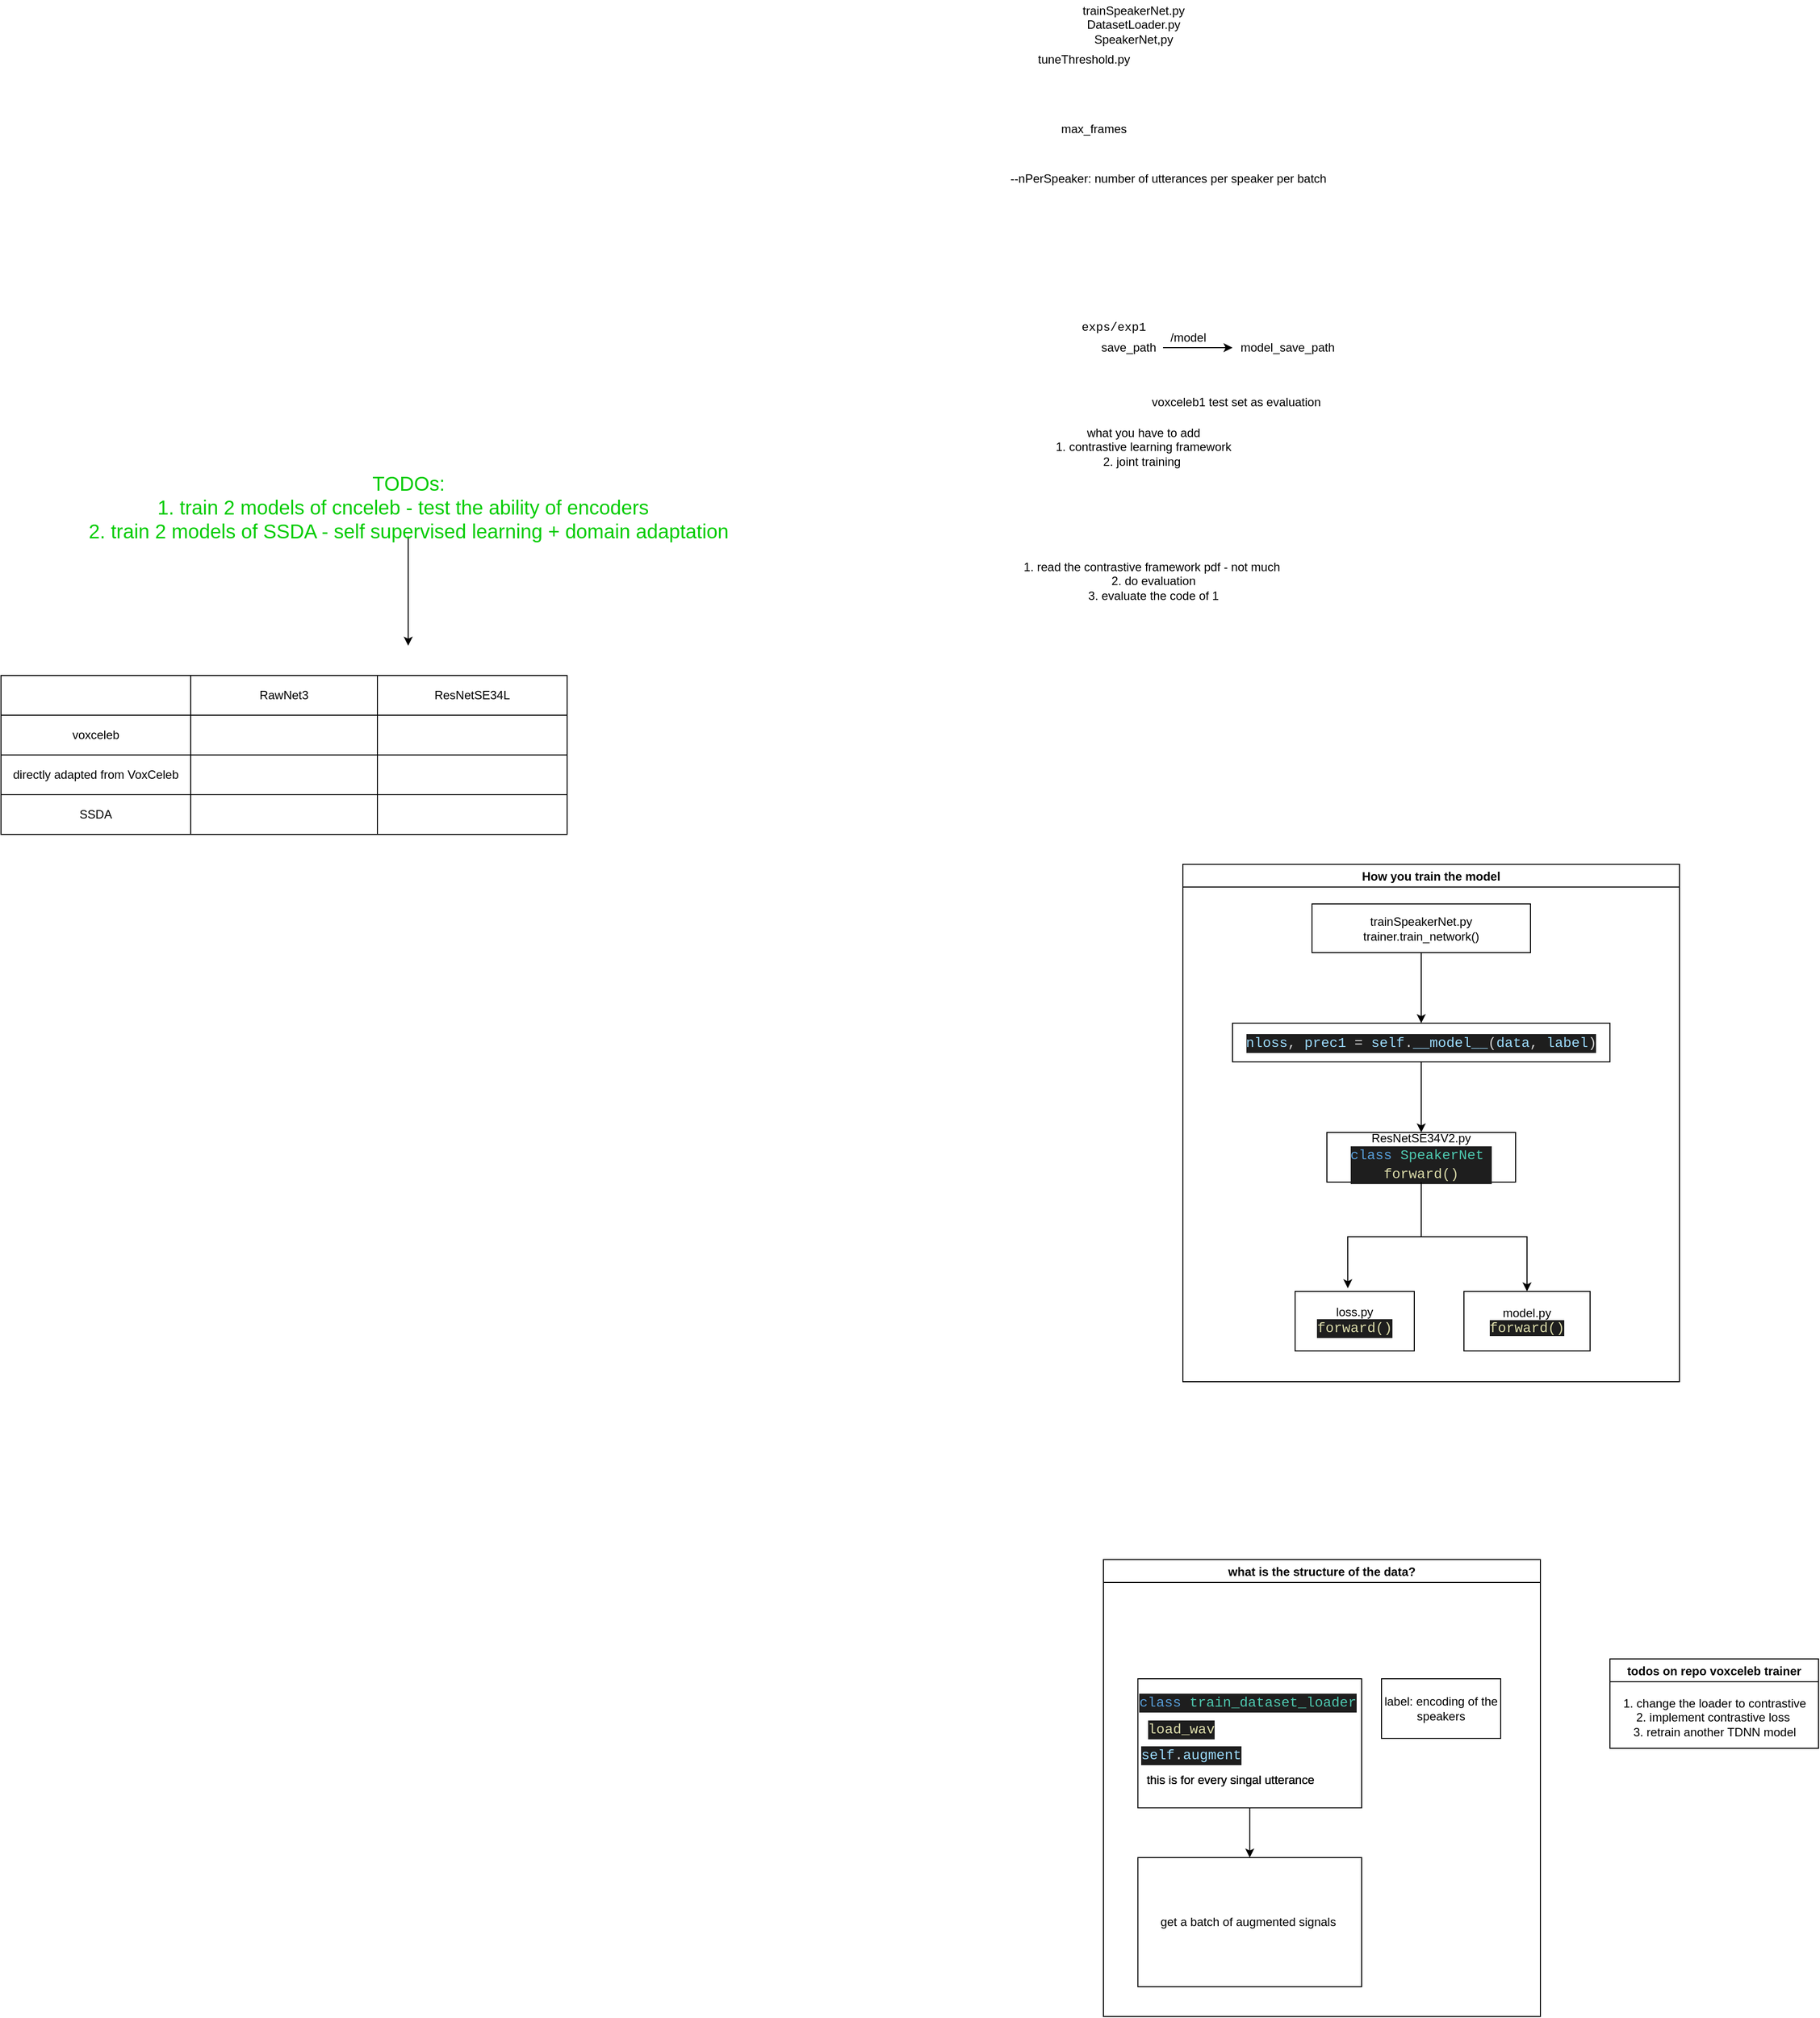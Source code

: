 <mxfile version="19.0.3" type="device"><diagram id="Spy-s2eoWDEhUBb4-Ucy" name="Page-1"><mxGraphModel dx="2341" dy="1548" grid="1" gridSize="10" guides="1" tooltips="1" connect="1" arrows="1" fold="1" page="1" pageScale="1" pageWidth="827" pageHeight="1169" math="0" shadow="0"><root><mxCell id="0"/><mxCell id="1" parent="0"/><mxCell id="70jTGHAHT-9TZ30PXtRa-2" value="max_frames" style="text;html=1;align=center;verticalAlign=middle;resizable=0;points=[];autosize=1;strokeColor=none;fillColor=none;" parent="1" vertex="1"><mxGeometry x="40" y="310" width="80" height="20" as="geometry"/></mxCell><mxCell id="70jTGHAHT-9TZ30PXtRa-3" value="trainSpeakerNet.py&lt;br&gt;DatasetLoader.py&lt;br&gt;SpeakerNet,py" style="text;html=1;align=center;verticalAlign=middle;resizable=0;points=[];autosize=1;strokeColor=none;fillColor=none;" parent="1" vertex="1"><mxGeometry x="60" y="190" width="120" height="50" as="geometry"/></mxCell><mxCell id="70jTGHAHT-9TZ30PXtRa-4" value="tuneThreshold.py" style="text;html=1;align=center;verticalAlign=middle;resizable=0;points=[];autosize=1;strokeColor=none;fillColor=none;" parent="1" vertex="1"><mxGeometry x="15" y="240" width="110" height="20" as="geometry"/></mxCell><mxCell id="70jTGHAHT-9TZ30PXtRa-5" value="--nPerSpeaker: number of utterances per speaker per batch" style="text;html=1;align=center;verticalAlign=middle;resizable=0;points=[];autosize=1;strokeColor=none;fillColor=none;" parent="1" vertex="1"><mxGeometry x="-10" y="360" width="330" height="20" as="geometry"/></mxCell><mxCell id="70jTGHAHT-9TZ30PXtRa-8" value="" style="edgeStyle=orthogonalEdgeStyle;rounded=0;orthogonalLoop=1;jettySize=auto;html=1;" parent="1" source="70jTGHAHT-9TZ30PXtRa-6" target="70jTGHAHT-9TZ30PXtRa-7" edge="1"><mxGeometry relative="1" as="geometry"/></mxCell><mxCell id="70jTGHAHT-9TZ30PXtRa-6" value="save_path" style="text;html=1;align=center;verticalAlign=middle;resizable=0;points=[];autosize=1;strokeColor=none;fillColor=none;" parent="1" vertex="1"><mxGeometry x="80" y="530" width="70" height="20" as="geometry"/></mxCell><mxCell id="70jTGHAHT-9TZ30PXtRa-7" value="model_save_path" style="text;html=1;align=center;verticalAlign=middle;resizable=0;points=[];autosize=1;strokeColor=none;fillColor=none;" parent="1" vertex="1"><mxGeometry x="220" y="530" width="110" height="20" as="geometry"/></mxCell><mxCell id="70jTGHAHT-9TZ30PXtRa-9" value="/model" style="text;html=1;align=center;verticalAlign=middle;resizable=0;points=[];autosize=1;strokeColor=none;fillColor=none;" parent="1" vertex="1"><mxGeometry x="150" y="520" width="50" height="20" as="geometry"/></mxCell><mxCell id="70jTGHAHT-9TZ30PXtRa-12" value="&lt;div style=&quot;font-family: Consolas, &amp;quot;Courier New&amp;quot;, monospace; line-height: 19px;&quot;&gt;&lt;font style=&quot;font-size: 12px; background-color: rgb(255, 255, 255);&quot;&gt;exps/exp1&lt;/font&gt;&lt;/div&gt;" style="text;html=1;align=center;verticalAlign=middle;resizable=0;points=[];autosize=1;strokeColor=none;fillColor=none;" parent="1" vertex="1"><mxGeometry x="65" y="510" width="70" height="20" as="geometry"/></mxCell><mxCell id="slcmuCwRzvxVLQFNK9P1-1" value="voxceleb1 test set as evaluation&amp;nbsp;" style="text;html=1;align=center;verticalAlign=middle;resizable=0;points=[];autosize=1;strokeColor=none;fillColor=none;" parent="1" vertex="1"><mxGeometry x="130" y="585" width="190" height="20" as="geometry"/></mxCell><mxCell id="slcmuCwRzvxVLQFNK9P1-2" value="what you have to add&lt;br&gt;1. contrastive learning framework&lt;br&gt;2. joint training&amp;nbsp;" style="text;html=1;align=center;verticalAlign=middle;resizable=0;points=[];autosize=1;strokeColor=none;fillColor=none;" parent="1" vertex="1"><mxGeometry x="35" y="615" width="190" height="50" as="geometry"/></mxCell><mxCell id="slcmuCwRzvxVLQFNK9P1-3" value="1. read the contrastive framework pdf - not much&amp;nbsp;&lt;br&gt;2. do evaluation&lt;br&gt;3. evaluate the code of 1" style="text;html=1;align=center;verticalAlign=middle;resizable=0;points=[];autosize=1;strokeColor=none;fillColor=none;" parent="1" vertex="1"><mxGeometry y="750" width="280" height="50" as="geometry"/></mxCell><mxCell id="slcmuCwRzvxVLQFNK9P1-5" value="How you train the model" style="swimlane;" parent="1" vertex="1"><mxGeometry x="170" y="1060" width="500" height="521" as="geometry"/></mxCell><mxCell id="slcmuCwRzvxVLQFNK9P1-11" value="" style="edgeStyle=orthogonalEdgeStyle;rounded=0;orthogonalLoop=1;jettySize=auto;html=1;" parent="slcmuCwRzvxVLQFNK9P1-5" source="slcmuCwRzvxVLQFNK9P1-8" target="slcmuCwRzvxVLQFNK9P1-9" edge="1"><mxGeometry relative="1" as="geometry"/></mxCell><mxCell id="slcmuCwRzvxVLQFNK9P1-8" value="trainSpeakerNet.py&lt;br&gt;trainer.train_network()" style="rounded=0;whiteSpace=wrap;html=1;" parent="slcmuCwRzvxVLQFNK9P1-5" vertex="1"><mxGeometry x="130" y="40" width="220" height="49" as="geometry"/></mxCell><mxCell id="slcmuCwRzvxVLQFNK9P1-17" style="edgeStyle=orthogonalEdgeStyle;rounded=0;orthogonalLoop=1;jettySize=auto;html=1;exitX=0.5;exitY=1;exitDx=0;exitDy=0;entryX=0.5;entryY=0;entryDx=0;entryDy=0;" parent="slcmuCwRzvxVLQFNK9P1-5" source="slcmuCwRzvxVLQFNK9P1-9" target="slcmuCwRzvxVLQFNK9P1-12" edge="1"><mxGeometry relative="1" as="geometry"/></mxCell><mxCell id="slcmuCwRzvxVLQFNK9P1-9" value="&lt;div style=&quot;color: rgb(212, 212, 212); background-color: rgb(30, 30, 30); font-family: Consolas, &amp;quot;Courier New&amp;quot;, monospace; font-size: 14px; line-height: 19px;&quot;&gt;&lt;span style=&quot;color: #9cdcfe;&quot;&gt;nloss&lt;/span&gt;, &lt;span style=&quot;color: #9cdcfe;&quot;&gt;prec1&lt;/span&gt; = &lt;span style=&quot;color: #9cdcfe;&quot;&gt;self&lt;/span&gt;.&lt;span style=&quot;color: #9cdcfe;&quot;&gt;__model__&lt;/span&gt;(&lt;span style=&quot;color: #9cdcfe;&quot;&gt;data&lt;/span&gt;, &lt;span style=&quot;color: #9cdcfe;&quot;&gt;label&lt;/span&gt;)&lt;/div&gt;" style="rounded=0;whiteSpace=wrap;html=1;" parent="slcmuCwRzvxVLQFNK9P1-5" vertex="1"><mxGeometry x="50" y="160" width="380" height="39" as="geometry"/></mxCell><mxCell id="slcmuCwRzvxVLQFNK9P1-12" value="ResNetSE34V2.py&lt;br&gt;&lt;div style=&quot;color: rgb(212, 212, 212); background-color: rgb(30, 30, 30); font-family: Consolas, &amp;quot;Courier New&amp;quot;, monospace; font-size: 14px; line-height: 19px;&quot;&gt;&lt;span style=&quot;color: #569cd6;&quot;&gt;class&lt;/span&gt; &lt;span style=&quot;color: #4ec9b0;&quot;&gt;SpeakerNet&amp;nbsp;&lt;/span&gt;&lt;/div&gt;&lt;div style=&quot;color: rgb(212, 212, 212); background-color: rgb(30, 30, 30); font-family: Consolas, &amp;quot;Courier New&amp;quot;, monospace; font-size: 14px; line-height: 19px;&quot;&gt;&lt;span style=&quot;color: rgb(220, 220, 170);&quot;&gt;forward()&lt;/span&gt;&lt;/div&gt;" style="rounded=0;whiteSpace=wrap;html=1;" parent="slcmuCwRzvxVLQFNK9P1-5" vertex="1"><mxGeometry x="145" y="270" width="190" height="50" as="geometry"/></mxCell><mxCell id="slcmuCwRzvxVLQFNK9P1-16" value="model.py&lt;br&gt;&lt;span style=&quot;color: rgb(220, 220, 170); font-family: Consolas, &amp;quot;Courier New&amp;quot;, monospace; font-size: 14px; background-color: rgb(30, 30, 30);&quot;&gt;forward()&lt;/span&gt;" style="rounded=0;whiteSpace=wrap;html=1;" parent="slcmuCwRzvxVLQFNK9P1-5" vertex="1"><mxGeometry x="283" y="430" width="127" height="60" as="geometry"/></mxCell><mxCell id="slcmuCwRzvxVLQFNK9P1-13" value="loss.py&lt;br&gt;&lt;div style=&quot;color: rgb(212, 212, 212); background-color: rgb(30, 30, 30); font-family: Consolas, &amp;quot;Courier New&amp;quot;, monospace; font-size: 14px; line-height: 19px;&quot;&gt;&lt;span style=&quot;color: #dcdcaa;&quot;&gt;forward()&lt;/span&gt;&lt;/div&gt;" style="rounded=0;whiteSpace=wrap;html=1;" parent="slcmuCwRzvxVLQFNK9P1-5" vertex="1"><mxGeometry x="113" y="430" width="120" height="60" as="geometry"/></mxCell><mxCell id="slcmuCwRzvxVLQFNK9P1-14" style="edgeStyle=orthogonalEdgeStyle;rounded=0;orthogonalLoop=1;jettySize=auto;html=1;exitX=0.5;exitY=1;exitDx=0;exitDy=0;entryX=0.442;entryY=-0.053;entryDx=0;entryDy=0;entryPerimeter=0;" parent="slcmuCwRzvxVLQFNK9P1-5" source="slcmuCwRzvxVLQFNK9P1-12" target="slcmuCwRzvxVLQFNK9P1-13" edge="1"><mxGeometry relative="1" as="geometry"/></mxCell><mxCell id="slcmuCwRzvxVLQFNK9P1-15" style="edgeStyle=orthogonalEdgeStyle;rounded=0;orthogonalLoop=1;jettySize=auto;html=1;exitX=0.5;exitY=1;exitDx=0;exitDy=0;entryX=0.5;entryY=0;entryDx=0;entryDy=0;" parent="slcmuCwRzvxVLQFNK9P1-5" source="slcmuCwRzvxVLQFNK9P1-12" target="slcmuCwRzvxVLQFNK9P1-16" edge="1"><mxGeometry relative="1" as="geometry"><mxPoint x="350" y="490" as="targetPoint"/></mxGeometry></mxCell><mxCell id="slcmuCwRzvxVLQFNK9P1-18" value="what is the structure of the data?" style="swimlane;" parent="1" vertex="1"><mxGeometry x="90" y="1760" width="440" height="460" as="geometry"/></mxCell><mxCell id="slcmuCwRzvxVLQFNK9P1-41" value="" style="group" parent="slcmuCwRzvxVLQFNK9P1-18" vertex="1" connectable="0"><mxGeometry x="20" y="120" width="240" height="130" as="geometry"/></mxCell><mxCell id="slcmuCwRzvxVLQFNK9P1-21" value="" style="rounded=0;whiteSpace=wrap;html=1;" parent="slcmuCwRzvxVLQFNK9P1-41" vertex="1"><mxGeometry x="14.694" width="225.306" height="130" as="geometry"/></mxCell><mxCell id="slcmuCwRzvxVLQFNK9P1-20" value="&lt;div style=&quot;color: rgb(212, 212, 212); background-color: rgb(30, 30, 30); font-family: Consolas, &amp;quot;Courier New&amp;quot;, monospace; font-size: 14px; line-height: 19px;&quot;&gt;&lt;span style=&quot;color: #569cd6;&quot;&gt;class&lt;/span&gt; &lt;span style=&quot;color: #4ec9b0;&quot;&gt;train_dataset_loader&lt;/span&gt;&lt;/div&gt;" style="text;html=1;align=center;verticalAlign=middle;resizable=0;points=[];autosize=1;strokeColor=none;fillColor=none;" parent="slcmuCwRzvxVLQFNK9P1-41" vertex="1"><mxGeometry x="14.694" y="13.506" width="220" height="20" as="geometry"/></mxCell><mxCell id="slcmuCwRzvxVLQFNK9P1-24" value="&lt;div style=&quot;color: rgb(212, 212, 212); background-color: rgb(30, 30, 30); font-family: Consolas, &amp;quot;Courier New&amp;quot;, monospace; font-size: 14px; line-height: 19px;&quot;&gt;&lt;span style=&quot;color: #dcdcaa;&quot;&gt;load_wav&lt;/span&gt;&lt;/div&gt;" style="text;html=1;strokeColor=none;fillColor=none;align=center;verticalAlign=middle;whiteSpace=wrap;rounded=0;" parent="slcmuCwRzvxVLQFNK9P1-41" vertex="1"><mxGeometry x="29.388" y="38.831" width="58.776" height="25.325" as="geometry"/></mxCell><mxCell id="slcmuCwRzvxVLQFNK9P1-25" value="&lt;div style=&quot;color: rgb(212, 212, 212); background-color: rgb(30, 30, 30); font-family: Consolas, &amp;quot;Courier New&amp;quot;, monospace; font-size: 14px; line-height: 19px;&quot;&gt;&lt;div style=&quot;line-height: 19px;&quot;&gt;&lt;span style=&quot;color: #9cdcfe;&quot;&gt;self&lt;/span&gt;.&lt;span style=&quot;color: #9cdcfe;&quot;&gt;augment&lt;/span&gt;&lt;/div&gt;&lt;/div&gt;" style="text;html=1;strokeColor=none;fillColor=none;align=center;verticalAlign=middle;whiteSpace=wrap;rounded=0;" parent="slcmuCwRzvxVLQFNK9P1-41" vertex="1"><mxGeometry x="39.184" y="64.156" width="58.776" height="25.325" as="geometry"/></mxCell><mxCell id="slcmuCwRzvxVLQFNK9P1-26" value="this is for every singal utterance" style="text;html=1;strokeColor=none;fillColor=none;align=center;verticalAlign=middle;whiteSpace=wrap;rounded=0;" parent="slcmuCwRzvxVLQFNK9P1-41" vertex="1"><mxGeometry y="89.481" width="215.51" height="25.325" as="geometry"/></mxCell><mxCell id="slcmuCwRzvxVLQFNK9P1-32" value="&lt;div style=&quot;color: rgb(212, 212, 212); background-color: rgb(30, 30, 30); font-family: Consolas, &amp;quot;Courier New&amp;quot;, monospace; font-size: 14px; line-height: 19px;&quot;&gt;&lt;span style=&quot;color: #dcdcaa;&quot;&gt;load_wav&lt;/span&gt;&lt;/div&gt;" style="text;html=1;strokeColor=none;fillColor=none;align=center;verticalAlign=middle;whiteSpace=wrap;rounded=0;" parent="slcmuCwRzvxVLQFNK9P1-41" vertex="1"><mxGeometry x="29.388" y="38.831" width="58.776" height="25.325" as="geometry"/></mxCell><mxCell id="slcmuCwRzvxVLQFNK9P1-33" value="&lt;div style=&quot;color: rgb(212, 212, 212); background-color: rgb(30, 30, 30); font-family: Consolas, &amp;quot;Courier New&amp;quot;, monospace; font-size: 14px; line-height: 19px;&quot;&gt;&lt;div style=&quot;line-height: 19px;&quot;&gt;&lt;span style=&quot;color: #9cdcfe;&quot;&gt;self&lt;/span&gt;.&lt;span style=&quot;color: #9cdcfe;&quot;&gt;augment&lt;/span&gt;&lt;/div&gt;&lt;/div&gt;" style="text;html=1;strokeColor=none;fillColor=none;align=center;verticalAlign=middle;whiteSpace=wrap;rounded=0;" parent="slcmuCwRzvxVLQFNK9P1-41" vertex="1"><mxGeometry x="39.184" y="64.156" width="58.776" height="25.325" as="geometry"/></mxCell><mxCell id="slcmuCwRzvxVLQFNK9P1-34" value="this is for every singal utterance" style="text;html=1;strokeColor=none;fillColor=none;align=center;verticalAlign=middle;whiteSpace=wrap;rounded=0;" parent="slcmuCwRzvxVLQFNK9P1-41" vertex="1"><mxGeometry y="89.481" width="215.51" height="25.325" as="geometry"/></mxCell><mxCell id="slcmuCwRzvxVLQFNK9P1-35" value="&lt;div style=&quot;color: rgb(212, 212, 212); background-color: rgb(30, 30, 30); font-family: Consolas, &amp;quot;Courier New&amp;quot;, monospace; font-size: 14px; line-height: 19px;&quot;&gt;&lt;span style=&quot;color: #569cd6;&quot;&gt;class&lt;/span&gt; &lt;span style=&quot;color: #4ec9b0;&quot;&gt;train_dataset_loader&lt;/span&gt;&lt;/div&gt;" style="text;html=1;align=center;verticalAlign=middle;resizable=0;points=[];autosize=1;strokeColor=none;fillColor=none;" parent="slcmuCwRzvxVLQFNK9P1-41" vertex="1"><mxGeometry x="14.694" y="13.506" width="220" height="20" as="geometry"/></mxCell><mxCell id="slcmuCwRzvxVLQFNK9P1-36" value="this is for every singal utterance" style="text;html=1;strokeColor=none;fillColor=none;align=center;verticalAlign=middle;whiteSpace=wrap;rounded=0;" parent="slcmuCwRzvxVLQFNK9P1-41" vertex="1"><mxGeometry y="89.481" width="215.51" height="25.325" as="geometry"/></mxCell><mxCell id="slcmuCwRzvxVLQFNK9P1-37" value="&lt;div style=&quot;color: rgb(212, 212, 212); background-color: rgb(30, 30, 30); font-family: Consolas, &amp;quot;Courier New&amp;quot;, monospace; font-size: 14px; line-height: 19px;&quot;&gt;&lt;div style=&quot;line-height: 19px;&quot;&gt;&lt;span style=&quot;color: #9cdcfe;&quot;&gt;self&lt;/span&gt;.&lt;span style=&quot;color: #9cdcfe;&quot;&gt;augment&lt;/span&gt;&lt;/div&gt;&lt;/div&gt;" style="text;html=1;strokeColor=none;fillColor=none;align=center;verticalAlign=middle;whiteSpace=wrap;rounded=0;" parent="slcmuCwRzvxVLQFNK9P1-41" vertex="1"><mxGeometry x="39.184" y="64.156" width="58.776" height="25.325" as="geometry"/></mxCell><mxCell id="slcmuCwRzvxVLQFNK9P1-38" value="&lt;div style=&quot;color: rgb(212, 212, 212); background-color: rgb(30, 30, 30); font-family: Consolas, &amp;quot;Courier New&amp;quot;, monospace; font-size: 14px; line-height: 19px;&quot;&gt;&lt;span style=&quot;color: #dcdcaa;&quot;&gt;load_wav&lt;/span&gt;&lt;/div&gt;" style="text;html=1;strokeColor=none;fillColor=none;align=center;verticalAlign=middle;whiteSpace=wrap;rounded=0;" parent="slcmuCwRzvxVLQFNK9P1-41" vertex="1"><mxGeometry x="29.388" y="38.831" width="58.776" height="25.325" as="geometry"/></mxCell><mxCell id="slcmuCwRzvxVLQFNK9P1-39" value="&lt;div style=&quot;color: rgb(212, 212, 212); background-color: rgb(30, 30, 30); font-family: Consolas, &amp;quot;Courier New&amp;quot;, monospace; font-size: 14px; line-height: 19px;&quot;&gt;&lt;span style=&quot;color: #569cd6;&quot;&gt;class&lt;/span&gt; &lt;span style=&quot;color: #4ec9b0;&quot;&gt;train_dataset_loader&lt;/span&gt;&lt;/div&gt;" style="text;html=1;align=center;verticalAlign=middle;resizable=0;points=[];autosize=1;strokeColor=none;fillColor=none;" parent="slcmuCwRzvxVLQFNK9P1-41" vertex="1"><mxGeometry x="14.694" y="13.506" width="220" height="20" as="geometry"/></mxCell><mxCell id="slcmuCwRzvxVLQFNK9P1-29" value="label: encoding of the speakers" style="whiteSpace=wrap;html=1;" parent="slcmuCwRzvxVLQFNK9P1-18" vertex="1"><mxGeometry x="280" y="120" width="120" height="60" as="geometry"/></mxCell><mxCell id="slcmuCwRzvxVLQFNK9P1-42" value="get a batch of augmented signals&amp;nbsp;&lt;br&gt;" style="rounded=0;whiteSpace=wrap;html=1;" parent="slcmuCwRzvxVLQFNK9P1-18" vertex="1"><mxGeometry x="34.694" y="300" width="225.306" height="130" as="geometry"/></mxCell><mxCell id="slcmuCwRzvxVLQFNK9P1-43" value="" style="edgeStyle=orthogonalEdgeStyle;rounded=0;orthogonalLoop=1;jettySize=auto;html=1;" parent="slcmuCwRzvxVLQFNK9P1-18" source="slcmuCwRzvxVLQFNK9P1-21" target="slcmuCwRzvxVLQFNK9P1-42" edge="1"><mxGeometry relative="1" as="geometry"/></mxCell><mxCell id="slcmuCwRzvxVLQFNK9P1-44" value="todos on repo voxceleb trainer" style="swimlane;" parent="1" vertex="1"><mxGeometry x="600" y="1860" width="210" height="90" as="geometry"/></mxCell><mxCell id="slcmuCwRzvxVLQFNK9P1-45" value="1. change the loader to contrastive&lt;br&gt;2. implement contrastive loss&amp;nbsp;&lt;br&gt;3. retrain another TDNN model" style="text;html=1;align=center;verticalAlign=middle;resizable=0;points=[];autosize=1;strokeColor=none;fillColor=none;" parent="slcmuCwRzvxVLQFNK9P1-44" vertex="1"><mxGeometry x="5" y="33.51" width="200" height="50" as="geometry"/></mxCell><mxCell id="4" value="" style="edgeStyle=none;html=1;" parent="1" source="2" edge="1"><mxGeometry relative="1" as="geometry"><mxPoint x="-610" y="840" as="targetPoint"/></mxGeometry></mxCell><mxCell id="2" value="&lt;font color=&quot;#00cc00&quot; style=&quot;font-size: 20px&quot;&gt;TODOs:&lt;br&gt;1. train 2 models of cnceleb - test the ability of encoders&amp;nbsp;&amp;nbsp;&lt;br&gt;2. train 2 models of SSDA - self supervised learning + domain adaptation&lt;br&gt;&lt;/font&gt;" style="text;html=1;align=center;verticalAlign=middle;resizable=0;points=[];autosize=1;strokeColor=none;fillColor=none;" parent="1" vertex="1"><mxGeometry x="-940" y="670" width="660" height="60" as="geometry"/></mxCell><mxCell id="5" value="" style="shape=table;html=1;whiteSpace=wrap;startSize=0;container=1;collapsible=0;childLayout=tableLayout;" parent="1" vertex="1"><mxGeometry x="-1020" y="870" width="570" height="160" as="geometry"/></mxCell><mxCell id="6" value="" style="shape=partialRectangle;html=1;whiteSpace=wrap;collapsible=0;dropTarget=0;pointerEvents=0;fillColor=none;top=0;left=0;bottom=0;right=0;points=[[0,0.5],[1,0.5]];portConstraint=eastwest;" parent="5" vertex="1"><mxGeometry width="570" height="40" as="geometry"/></mxCell><mxCell id="7" value="" style="shape=partialRectangle;html=1;whiteSpace=wrap;connectable=0;fillColor=none;top=0;left=0;bottom=0;right=0;overflow=hidden;pointerEvents=1;" parent="6" vertex="1"><mxGeometry width="191" height="40" as="geometry"><mxRectangle width="191" height="40" as="alternateBounds"/></mxGeometry></mxCell><mxCell id="8" value="RawNet3" style="shape=partialRectangle;html=1;whiteSpace=wrap;connectable=0;fillColor=none;top=0;left=0;bottom=0;right=0;overflow=hidden;pointerEvents=1;" parent="6" vertex="1"><mxGeometry x="191" width="188" height="40" as="geometry"><mxRectangle width="188" height="40" as="alternateBounds"/></mxGeometry></mxCell><mxCell id="9" value="ResNetSE34L" style="shape=partialRectangle;html=1;whiteSpace=wrap;connectable=0;fillColor=none;top=0;left=0;bottom=0;right=0;overflow=hidden;pointerEvents=1;" parent="6" vertex="1"><mxGeometry x="379" width="191" height="40" as="geometry"><mxRectangle width="191" height="40" as="alternateBounds"/></mxGeometry></mxCell><mxCell id="10" value="" style="shape=partialRectangle;html=1;whiteSpace=wrap;collapsible=0;dropTarget=0;pointerEvents=0;fillColor=none;top=0;left=0;bottom=0;right=0;points=[[0,0.5],[1,0.5]];portConstraint=eastwest;" parent="5" vertex="1"><mxGeometry y="40" width="570" height="40" as="geometry"/></mxCell><mxCell id="11" value="&lt;span style=&quot;&quot;&gt;voxceleb&lt;/span&gt;" style="shape=partialRectangle;html=1;whiteSpace=wrap;connectable=0;fillColor=none;top=0;left=0;bottom=0;right=0;overflow=hidden;pointerEvents=1;" parent="10" vertex="1"><mxGeometry width="191" height="40" as="geometry"><mxRectangle width="191" height="40" as="alternateBounds"/></mxGeometry></mxCell><mxCell id="12" value="" style="shape=partialRectangle;html=1;whiteSpace=wrap;connectable=0;fillColor=none;top=0;left=0;bottom=0;right=0;overflow=hidden;pointerEvents=1;" parent="10" vertex="1"><mxGeometry x="191" width="188" height="40" as="geometry"><mxRectangle width="188" height="40" as="alternateBounds"/></mxGeometry></mxCell><mxCell id="13" value="" style="shape=partialRectangle;html=1;whiteSpace=wrap;connectable=0;fillColor=none;top=0;left=0;bottom=0;right=0;overflow=hidden;pointerEvents=1;" parent="10" vertex="1"><mxGeometry x="379" width="191" height="40" as="geometry"><mxRectangle width="191" height="40" as="alternateBounds"/></mxGeometry></mxCell><mxCell id="14" value="" style="shape=partialRectangle;html=1;whiteSpace=wrap;collapsible=0;dropTarget=0;pointerEvents=0;fillColor=none;top=0;left=0;bottom=0;right=0;points=[[0,0.5],[1,0.5]];portConstraint=eastwest;" parent="5" vertex="1"><mxGeometry y="80" width="570" height="40" as="geometry"/></mxCell><mxCell id="15" value="directly adapted from VoxCeleb" style="shape=partialRectangle;html=1;whiteSpace=wrap;connectable=0;fillColor=none;top=0;left=0;bottom=0;right=0;overflow=hidden;pointerEvents=1;" parent="14" vertex="1"><mxGeometry width="191" height="40" as="geometry"><mxRectangle width="191" height="40" as="alternateBounds"/></mxGeometry></mxCell><mxCell id="16" value="" style="shape=partialRectangle;html=1;whiteSpace=wrap;connectable=0;fillColor=none;top=0;left=0;bottom=0;right=0;overflow=hidden;pointerEvents=1;" parent="14" vertex="1"><mxGeometry x="191" width="188" height="40" as="geometry"><mxRectangle width="188" height="40" as="alternateBounds"/></mxGeometry></mxCell><mxCell id="17" value="" style="shape=partialRectangle;html=1;whiteSpace=wrap;connectable=0;fillColor=none;top=0;left=0;bottom=0;right=0;overflow=hidden;pointerEvents=1;" parent="14" vertex="1"><mxGeometry x="379" width="191" height="40" as="geometry"><mxRectangle width="191" height="40" as="alternateBounds"/></mxGeometry></mxCell><mxCell id="0dK0Q-8Sw7L2qcEI5dPb-17" style="shape=partialRectangle;html=1;whiteSpace=wrap;collapsible=0;dropTarget=0;pointerEvents=0;fillColor=none;top=0;left=0;bottom=0;right=0;points=[[0,0.5],[1,0.5]];portConstraint=eastwest;" vertex="1" parent="5"><mxGeometry y="120" width="570" height="40" as="geometry"/></mxCell><mxCell id="0dK0Q-8Sw7L2qcEI5dPb-18" value="SSDA" style="shape=partialRectangle;html=1;whiteSpace=wrap;connectable=0;fillColor=none;top=0;left=0;bottom=0;right=0;overflow=hidden;pointerEvents=1;" vertex="1" parent="0dK0Q-8Sw7L2qcEI5dPb-17"><mxGeometry width="191" height="40" as="geometry"><mxRectangle width="191" height="40" as="alternateBounds"/></mxGeometry></mxCell><mxCell id="0dK0Q-8Sw7L2qcEI5dPb-19" style="shape=partialRectangle;html=1;whiteSpace=wrap;connectable=0;fillColor=none;top=0;left=0;bottom=0;right=0;overflow=hidden;pointerEvents=1;" vertex="1" parent="0dK0Q-8Sw7L2qcEI5dPb-17"><mxGeometry x="191" width="188" height="40" as="geometry"><mxRectangle width="188" height="40" as="alternateBounds"/></mxGeometry></mxCell><mxCell id="0dK0Q-8Sw7L2qcEI5dPb-20" style="shape=partialRectangle;html=1;whiteSpace=wrap;connectable=0;fillColor=none;top=0;left=0;bottom=0;right=0;overflow=hidden;pointerEvents=1;" vertex="1" parent="0dK0Q-8Sw7L2qcEI5dPb-17"><mxGeometry x="379" width="191" height="40" as="geometry"><mxRectangle width="191" height="40" as="alternateBounds"/></mxGeometry></mxCell></root></mxGraphModel></diagram></mxfile>